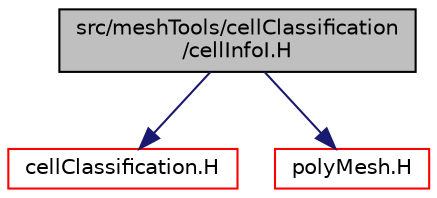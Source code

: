 digraph "src/meshTools/cellClassification/cellInfoI.H"
{
  bgcolor="transparent";
  edge [fontname="Helvetica",fontsize="10",labelfontname="Helvetica",labelfontsize="10"];
  node [fontname="Helvetica",fontsize="10",shape=record];
  Node0 [label="src/meshTools/cellClassification\l/cellInfoI.H",height=0.2,width=0.4,color="black", fillcolor="grey75", style="filled", fontcolor="black"];
  Node0 -> Node1 [color="midnightblue",fontsize="10",style="solid",fontname="Helvetica"];
  Node1 [label="cellClassification.H",height=0.2,width=0.4,color="red",URL="$a08102.html"];
  Node0 -> Node162 [color="midnightblue",fontsize="10",style="solid",fontname="Helvetica"];
  Node162 [label="polyMesh.H",height=0.2,width=0.4,color="red",URL="$a12398.html"];
}

